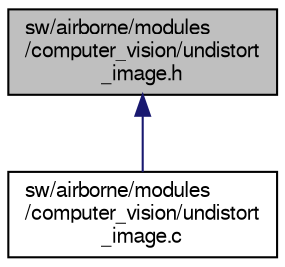 digraph "sw/airborne/modules/computer_vision/undistort_image.h"
{
  edge [fontname="FreeSans",fontsize="10",labelfontname="FreeSans",labelfontsize="10"];
  node [fontname="FreeSans",fontsize="10",shape=record];
  Node1 [label="sw/airborne/modules\l/computer_vision/undistort\l_image.h",height=0.2,width=0.4,color="black", fillcolor="grey75", style="filled", fontcolor="black"];
  Node1 -> Node2 [dir="back",color="midnightblue",fontsize="10",style="solid",fontname="FreeSans"];
  Node2 [label="sw/airborne/modules\l/computer_vision/undistort\l_image.c",height=0.2,width=0.4,color="black", fillcolor="white", style="filled",URL="$undistort__image_8c.html"];
}
